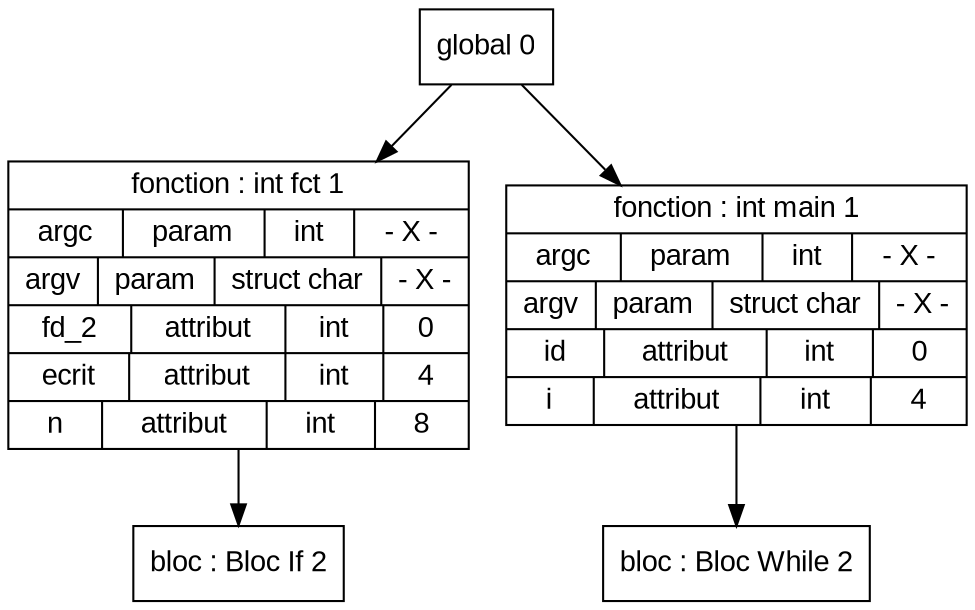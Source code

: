 digraph "tds"{

	node [fontname="Arial"];

	N2 [shape=record label="{ bloc : Bloc If  2
	}"];

	N1 [shape=record label="{ fonction : int fct 1
	| { argc | param | int | - X - }
	| { argv | param | struct char | - X - }
	| { fd_2 | attribut | int | 0 }
	| { ecrit | attribut | int | 4 }
	| { n | attribut | int | 8 }
	}"];

	N4 [shape=record label="{ bloc : Bloc While  2
	}"];

	N3 [shape=record label="{ fonction : int main 1
	| { argc | param | int | - X - }
	| { argv | param | struct char | - X - }
	| { id | attribut | int | 0 }
	| { i | attribut | int | 4 }
	}"];

	N0 [shape=record label="{ global 0
	}"];


	N0 -> N1; 
	N1 -> N2; 
	N0 -> N3; 
	N3 -> N4; 
}
